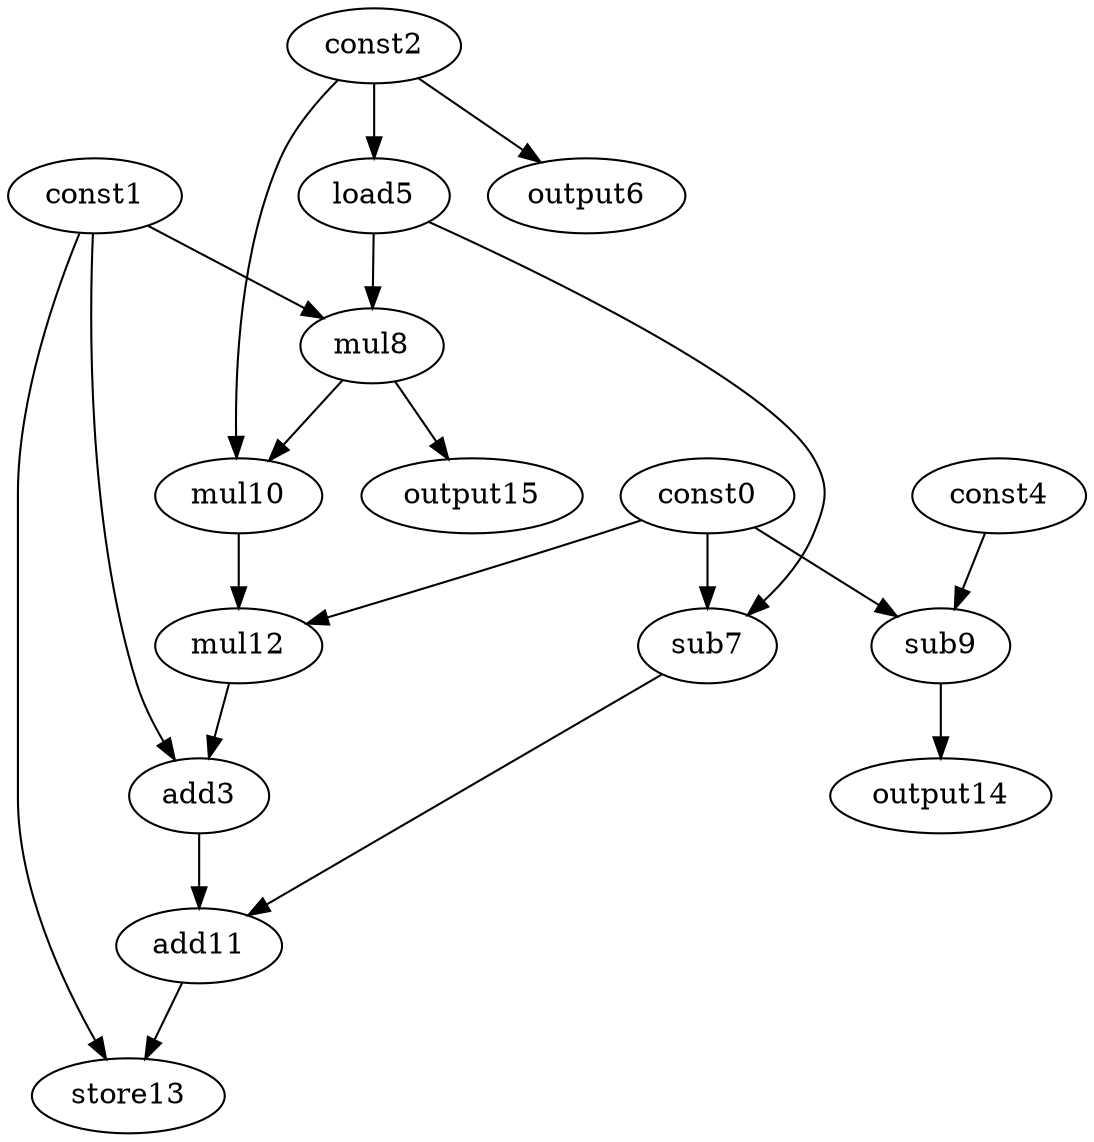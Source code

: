digraph G { 
const0[opcode=const]; 
const1[opcode=const]; 
const2[opcode=const]; 
add3[opcode=add]; 
const4[opcode=const]; 
load5[opcode=load]; 
output6[opcode=output]; 
sub7[opcode=sub]; 
mul8[opcode=mul]; 
sub9[opcode=sub]; 
mul10[opcode=mul]; 
add11[opcode=add]; 
mul12[opcode=mul]; 
store13[opcode=store]; 
output14[opcode=output]; 
output15[opcode=output]; 
const2->load5[operand=0];
const2->output6[operand=0];
const0->sub9[operand=0];
const4->sub9[operand=1];
const0->sub7[operand=0];
load5->sub7[operand=1];
const1->mul8[operand=0];
load5->mul8[operand=1];
sub9->output14[operand=0];
mul8->mul10[operand=0];
const2->mul10[operand=1];
mul8->output15[operand=0];
const0->mul12[operand=0];
mul10->mul12[operand=1];
const1->add3[operand=0];
mul12->add3[operand=1];
sub7->add11[operand=0];
add3->add11[operand=1];
const1->store13[operand=0];
add11->store13[operand=1];
}
